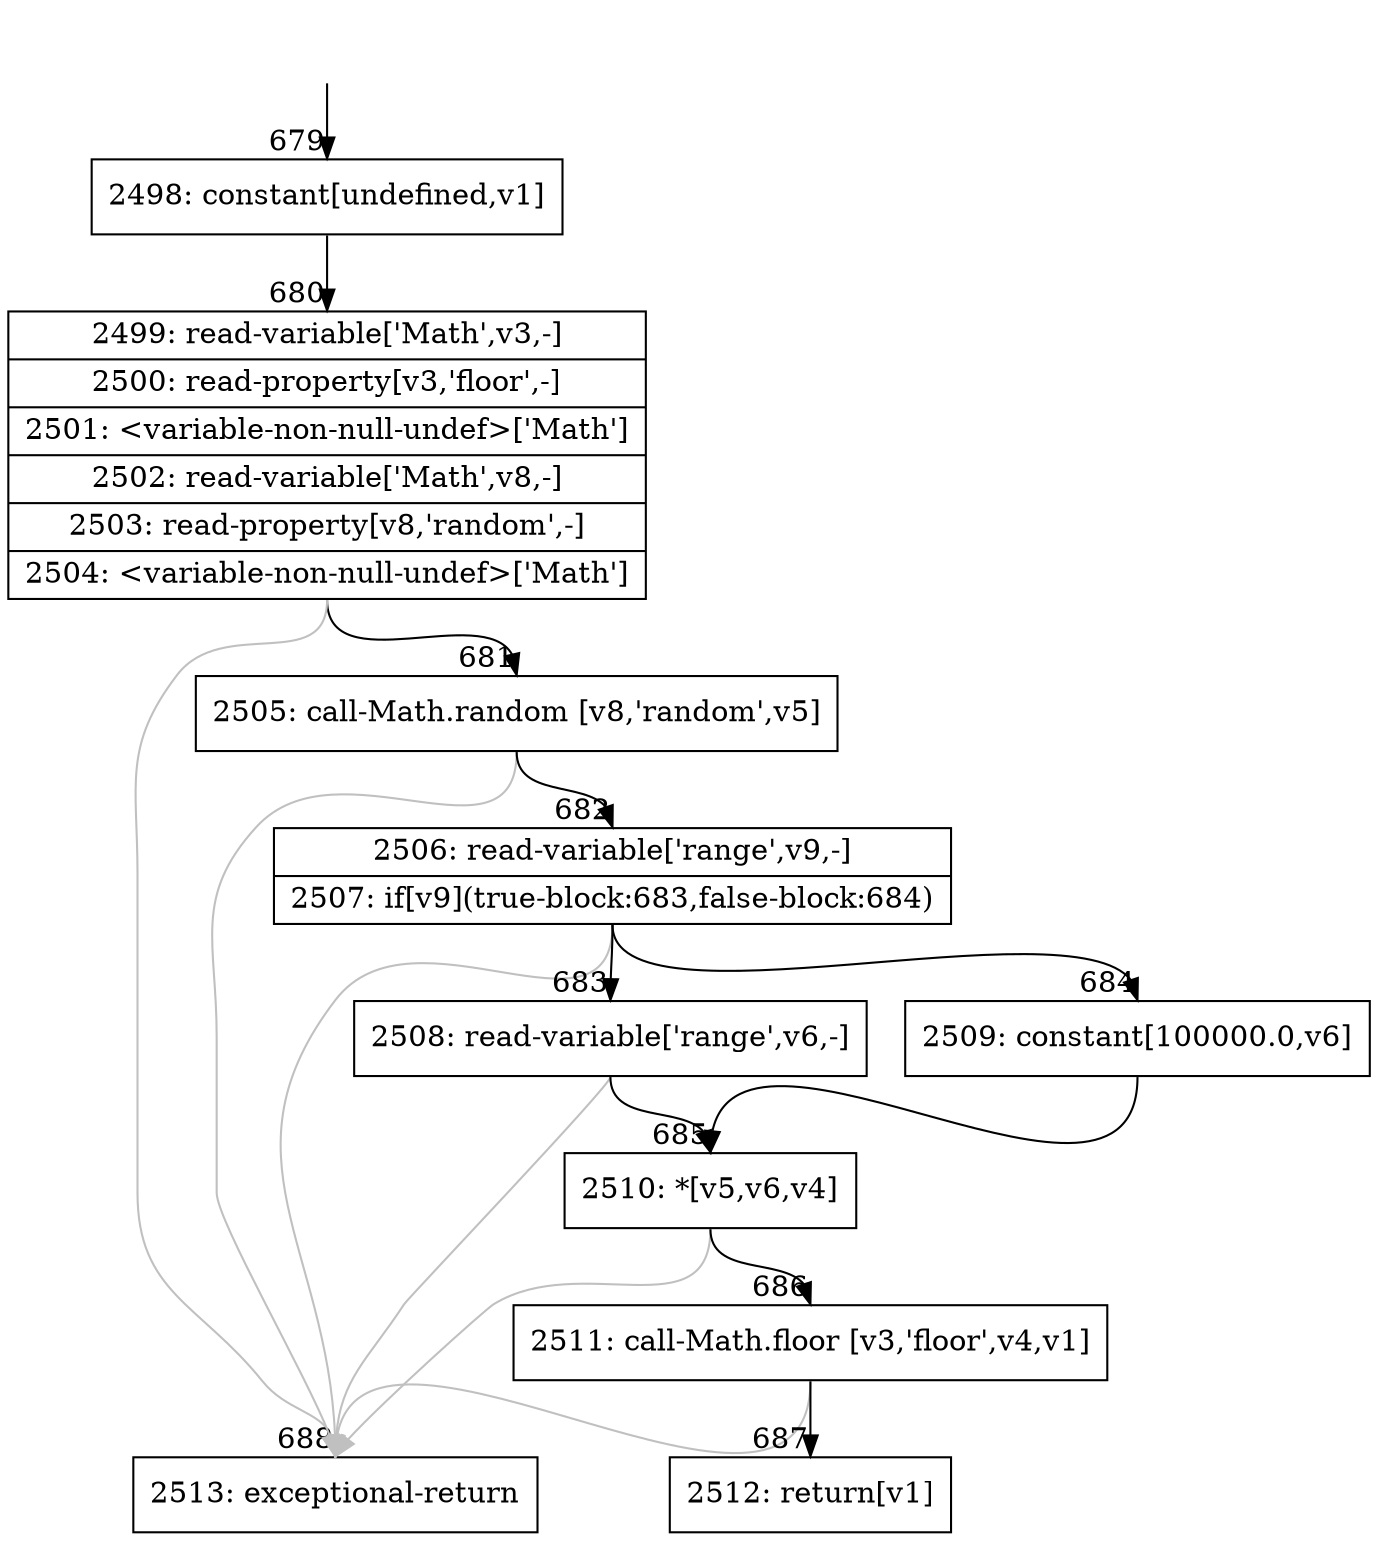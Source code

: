 digraph {
rankdir="TD"
BB_entry33[shape=none,label=""];
BB_entry33 -> BB679 [tailport=s, headport=n, headlabel="    679"]
BB679 [shape=record label="{2498: constant[undefined,v1]}" ] 
BB679 -> BB680 [tailport=s, headport=n, headlabel="      680"]
BB680 [shape=record label="{2499: read-variable['Math',v3,-]|2500: read-property[v3,'floor',-]|2501: \<variable-non-null-undef\>['Math']|2502: read-variable['Math',v8,-]|2503: read-property[v8,'random',-]|2504: \<variable-non-null-undef\>['Math']}" ] 
BB680 -> BB681 [tailport=s, headport=n, headlabel="      681"]
BB680 -> BB688 [tailport=s, headport=n, color=gray, headlabel="      688"]
BB681 [shape=record label="{2505: call-Math.random [v8,'random',v5]}" ] 
BB681 -> BB682 [tailport=s, headport=n, headlabel="      682"]
BB681 -> BB688 [tailport=s, headport=n, color=gray]
BB682 [shape=record label="{2506: read-variable['range',v9,-]|2507: if[v9](true-block:683,false-block:684)}" ] 
BB682 -> BB683 [tailport=s, headport=n, headlabel="      683"]
BB682 -> BB684 [tailport=s, headport=n, headlabel="      684"]
BB682 -> BB688 [tailport=s, headport=n, color=gray]
BB683 [shape=record label="{2508: read-variable['range',v6,-]}" ] 
BB683 -> BB685 [tailport=s, headport=n, headlabel="      685"]
BB683 -> BB688 [tailport=s, headport=n, color=gray]
BB684 [shape=record label="{2509: constant[100000.0,v6]}" ] 
BB684 -> BB685 [tailport=s, headport=n]
BB685 [shape=record label="{2510: *[v5,v6,v4]}" ] 
BB685 -> BB686 [tailport=s, headport=n, headlabel="      686"]
BB685 -> BB688 [tailport=s, headport=n, color=gray]
BB686 [shape=record label="{2511: call-Math.floor [v3,'floor',v4,v1]}" ] 
BB686 -> BB687 [tailport=s, headport=n, headlabel="      687"]
BB686 -> BB688 [tailport=s, headport=n, color=gray]
BB687 [shape=record label="{2512: return[v1]}" ] 
BB688 [shape=record label="{2513: exceptional-return}" ] 
//#$~ 496
}
